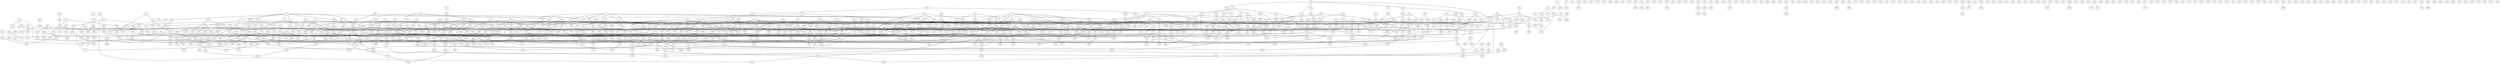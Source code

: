 graph {
    1;
    2;
    3;
    4;
    5;
    6;
    7;
    8;
    9;
    10;
    11;
    12;
    13;
    14;
    15;
    16;
    17;
    18;
    19;
    20;
    21;
    22;
    23;
    24;
    25;
    26;
    27;
    28;
    29;
    30;
    31;
    32;
    33;
    34;
    35;
    36;
    37;
    38;
    39;
    40;
    41;
    42;
    43;
    44;
    45;
    46;
    47;
    48;
    49;
    50;
    51;
    52;
    53;
    54;
    55;
    56;
    57;
    58;
    59;
    60;
    61;
    62;
    63;
    64;
    65;
    66;
    67;
    68;
    69;
    70;
    71;
    72;
    73;
    74;
    75;
    76;
    77;
    78;
    79;
    80;
    81;
    82;
    83;
    84;
    85;
    86;
    87;
    88;
    89;
    90;
    91;
    92;
    93;
    94;
    95;
    96;
    97;
    98;
    99;
    100;
    101;
    102;
    103;
    104;
    105;
    106;
    107;
    108;
    109;
    110;
    111;
    112;
    113;
    114;
    115;
    116;
    117;
    118;
    119;
    120;
    121;
    122;
    123;
    124;
    125;
    126;
    127;
    128;
    129;
    130;
    131;
    132;
    133;
    134;
    135;
    136;
    137;
    138;
    139;
    140;
    141;
    142;
    143;
    144;
    145;
    146;
    147;
    148;
    149;
    150;
    151;
    152;
    153;
    154;
    155;
    156;
    157;
    158;
    159;
    160;
    161;
    162;
    163;
    164;
    165;
    166;
    167;
    168;
    169;
    170;
    171;
    172;
    173;
    174;
    175;
    176;
    177;
    178;
    179;
    180;
    181;
    182;
    183;
    184;
    185;
    186;
    187;
    188;
    189;
    190;
    191;
    192;
    193;
    194;
    195;
    196;
    197;
    198;
    199;
    200;
    201;
    202;
    203;
    204;
    205;
    206;
    207;
    208;
    209;
    210;
    211;
    212;
    213;
    214;
    215;
    216;
    217;
    218;
    219;
    220;
    221;
    222;
    223;
    224;
    225;
    226;
    227;
    228;
    229;
    230;
    231;
    232;
    233;
    234;
    235;
    236;
    237;
    238;
    239;
    240;
    241;
    242;
    243;
    244;
    245;
    246;
    247;
    248;
    249;
    250;
    251;
    252;
    253;
    254;
    255;
    256;
    257;
    258;
    259;
    260;
    261;
    262;
    263;
    264;
    265;
    266;
    267;
    268;
    269;
    270;
    271;
    272;
    273;
    274;
    275;
    276;
    277;
    278;
    279;
    280;
    281;
    282;
    283;
    284;
    285;
    286;
    287;
    288;
    289;
    290;
    291;
    292;
    293;
    294;
    295;
    296;
    297;
    298;
    299;
    300;
    301;
    302;
    303;
    304;
    305;
    306;
    307;
    308;
    309;
    310;
    311;
    312;
    313;
    314;
    315;
    316;
    317;
    318;
    319;
    320;
    321;
    322;
    323;
    324;
    325;
    326;
    327;
    328;
    329;
    330;
    331;
    332;
    333;
    334;
    335;
    336;
    337;
    338;
    339;
    340;
    341;
    342;
    343;
    344;
    345;
    346;
    347;
    348;
    349;
    350;
    351;
    352;
    353;
    354;
    355;
    356;
    357;
    358;
    359;
    360;
    361;
    362;
    363;
    364;
    365;
    366;
    367;
    368;
    369;
    370;
    371;
    372;
    373;
    374;
    375;
    376;
    377;
    378;
    379;
    380;
    381;
    382;
    383;
    384;
    385;
    386;
    387;
    388;
    389;
    390;
    391;
    392;
    393;
    394;
    395;
    396;
    397;
    398;
    399;
    400;
    401;
    402;
    403;
    404;
    405;
    406;
    407;
    408;
    409;
    410;
    411;
    412;
    413;
    414;
    415;
    416;
    417;
    418;
    419;
    420;
    421;
    422;
    423;
    424;
    425;
    426;
    427;
    428;
    429;
    430;
    431;
    432;
    433;
    434;
    435;
    436;
    437;
    438;
    439;
    440;
    441;
    442;
    443;
    444;
    445;
    446;
    447;
    448;
    449;
    450;
    451;
    452;
    453;
    454;
    455;
    456;
    457;
    458;
    459;
    460;
    461;
    462;
    463;
    464;
    465;
    466;
    467;
    468;
    469;
    470;
    471;
    472;
    473;
    474;
    475;
    476;
    477;
    478;
    479;
    480;
    481;
    482;
    483;
    484;
    485;
    486;
    487;
    488;
    489;
    490;
    491;
    492;
    493;
    494;
    495;
    496;
    497;
    498;
    499;
    500;
    501;
    502;
    503;
    504;
    505;
    506;
    507;
    508;
    509;
    510;
    511;
    512;
    513;
    514;
    515;
    516;
    517;
    518;
    519;
    520;
    521;
    522;
    523;
    524;
    525;
    526;
    527;
    528;
    529;
    530;
    531;
    532;
    533;
    534;
    535;
    536;
    537;
    538;
    539;
    540;
    541;
    542;
    543;
    544;
    545;
    546;
    547;
    548;
    549;
    550;
    551;
    552;
    553;
    554;
    555;
    556;
    557;
    558;
    559;
    560;
    561;
    562;
    563;
    564;
    565;
    566;
    567;
    568;
    569;
    570;
    571;
    572;
    573;
    574;
    575;
    576;
    577;
    578;
    579;
    580;
    581;
    582;
    583;
    584;
    585;
    586;
    587;
    588;
    589;
    590;
    591;
    592;
    593;
    594;
    595;
    596;
    597;
    598;
    599;
    600;
    601;
    602;
    603;
    604;
    605;
    606;
    607;
    608;
    609;
    610;
    611;
    612;
    613;
    614;
    615;
    616;
    617;
    618;
    619;
    620;
    621;
    622;
    623;
    624;
    625;
    626;
    627;
    628;
    629;
    630;
    631;
    632;
    633;
    634;
    635;
    636;
    637;
    638;
    639;
    640;
    641;
    642;
    643;
    644;
    645;
    646;
    647;
    648;
    649;
    650;
    651;
    652;
    653;
    654;
    655;
    656;
    657;
    658;
    659;
    660;
    661;
    662;
    663;
    664;
    665;
    666;
    667;
    668;
    669;
    670;
    671;
    672;
    673;
    674;
    675;
    676;
    677;
    678;
    679;
    680;
    681;
    682;
    683;
    684;
    685;
    686;
    687;
    688;
    689;
    690;
    691;
    692;
    693;
    694;
    695;
    696;
    697;
    698;
    699;
    700;
    701;
    702;
    703;
    704;
    705;
    706;
    707;
    708;
    709;
    710;
    711;
    712;
    713;
    714;
    715;
    716;
    717;
    718;
    719;
    720;
    721;
    722;
    723;
    724;
    725;
    726;
    727;
    728;
    729;
    730;
    731;
    732;
    733;
    734;
    735;
    736;
    737;
    738;
    739;
    740;
    741;
    742;
    743;
    744;
    745;
    746;
    747;
    748;
    749;
    750;
    751;
    752;
    753;
    754;
    755;
    756;
    757;
    758;
    759;
    760;
    761;
    762;
    763;
    764;
    765;
    766;
    767;
    768;
    769;
    770;
    771;
    772;
    773;
    774;
    775;
    776;
    777;
    778;
    779;
    780;
    781;
    782;
    783;
    784;
    785;
    786;
    787;
    788;
    789;
    790;
    791;
    792;
    793;
    794;
    795;
    796;
    797;
    798;
    799;
    800;
    801;
    802;
    803;
    804;
    805;
    806;
    807;
    808;
    809;
    810;
    811;
    812;
    813;
    814;
    815;
    816;
    817;
    818;
    819;
    820;
    821;
    822;
    823;
    824;
    825;
    826;
    827;
    828;
    829;
    830;
    831;
    832;
    833;
    834;
    835;
    836;
    837;
    838;
    839;
    840;
    841;
    842;
    843;
    844;
    845;
    846;
    847;
    848;
    849;
    850;
    851;
    852;
    853;
    854;
    855;
    856;
    857;
    858;
    859;
    860;
    861;
    862;
    863;
    864;
    865;
    866;
    867;
    868;
    869;
    870;
    871;
    872;
    873;
    874;
    875;
    876;
    877;
    878;
    879;
    880;
    881;
    882;
    883;
    884;
    885;
    886;
    887;
    888;
    889;
    890;
    891;
    892;
    893;
    894;
    895;
    896;
    897;
    898;
    899;
    900;
    901;
    902;
    903;
    904;
    905;
    906;
    907;
    908;
    909;
    910;
    911;
    912;
    913;
    914;
    915;
    916;
    917;
    918;
    919;
    920;
    921;
    922;
    923;
    924;
    925;
    926;
    927;
    928;
    929;
    930;
    931;
    932;
    933;
    934;
    935;
    936;
    937;
    938;
    939;
    940;
    941;
    942;
    943;
    944;
    945;
    946;
    947;
    948;
    949;
    950;
    951;
    952;
    953;
    954;
    955;
    956;
    957;
    958;
    959;
    960;
    961;
    962;
    963;
    964;
    965;
    966;
    967;
    968;
    969;
    970;
    971;
    972;
    973;
    974;
    975;
    976;
    977;
    978;
    979;
    980;
    981;
    982;
    983;
    984;
    985;
    986;
    987;
    988;
    989;
    990;
    991;
    992;
    993;
    994;
    995;
    996;
    997;
    998;
    999;
    1000;
    372 -- 391;
    406 -- 818;
    8 -- 9;
    190 -- 619;
    101 -- 692;
    661 -- 928;
    934 -- 965;
    423 -- 924;
    147 -- 737;
    318 -- 915;
    225 -- 581;
    430 -- 447;
    239 -- 685;
    70 -- 801;
    339 -- 862;
    236 -- 738;
    227 -- 328;
    535 -- 978;
    535 -- 837;
    145 -- 381;
    203 -- 275;
    27 -- 146;
    213 -- 546;
    554 -- 679;
    371 -- 525;
    44 -- 137;
    120 -- 598;
    172 -- 376;
    26 -- 100;
    148 -- 895;
    299 -- 346;
    224 -- 774;
    112 -- 841;
    143 -- 320;
    55 -- 155;
    181 -- 461;
    104 -- 216;
    730 -- 981;
    283 -- 386;
    43 -- 122;
    106 -- 790;
    24 -- 109;
    128 -- 518;
    379 -- 637;
    12 -- 795;
    305 -- 339;
    159 -- 288;
    593 -- 964;
    649 -- 883;
    100 -- 530;
    182 -- 301;
    537 -- 864;
    75 -- 880;
    69 -- 325;
    648 -- 930;
    650 -- 863;
    200 -- 641;
    276 -- 408;
    578 -- 687;
    162 -- 563;
    87 -- 614;
    299 -- 398;
    377 -- 645;
    369 -- 844;
    24 -- 582;
    30 -- 34;
    148 -- 260;
    586 -- 757;
    537 -- 777;
    38 -- 482;
    325 -- 899;
    88 -- 98;
    74 -- 385;
    580 -- 988;
    248 -- 309;
    197 -- 403;
    21 -- 376;
    256 -- 628;
    197 -- 662;
    315 -- 709;
    123 -- 567;
    71 -- 636;
    121 -- 696;
    128 -- 186;
    89 -- 422;
    328 -- 589;
    72 -- 335;
    92 -- 751;
    231 -- 381;
    122 -- 127;
    422 -- 839;
    57 -- 118;
    7 -- 272;
    120 -- 801;
    51 -- 356;
    627 -- 630;
    38 -- 424;
    33 -- 36;
    182 -- 358;
    37 -- 571;
    156 -- 176;
    305 -- 318;
    119 -- 255;
    124 -- 931;
    725 -- 756;
    147 -- 348;
    855 -- 988;
    10 -- 435;
    58 -- 483;
    140 -- 758;
    404 -- 884;
    161 -- 691;
    452 -- 621;
    346 -- 709;
    735 -- 995;
    21 -- 814;
    103 -- 272;
    153 -- 641;
    369 -- 641;
    815 -- 827;
    746 -- 971;
    369 -- 607;
    1 -- 234;
    34 -- 432;
    191 -- 859;
    103 -- 924;
    287 -- 334;
    432 -- 922;
    463 -- 905;
    886 -- 897;
    511 -- 950;
    656 -- 962;
    788 -- 800;
    667 -- 829;
    495 -- 647;
    25 -- 382;
    108 -- 961;
    731 -- 912;
    286 -- 993;
    422 -- 625;
    53 -- 414;
    200 -- 208;
    159 -- 349;
    187 -- 218;
    19 -- 299;
    18 -- 176;
    98 -- 369;
    73 -- 567;
    142 -- 563;
    289 -- 771;
    224 -- 683;
    480 -- 547;
    892 -- 992;
    133 -- 536;
    125 -- 291;
    166 -- 575;
    225 -- 341;
    157 -- 638;
    468 -- 601;
    118 -- 136;
    54 -- 565;
    876 -- 891;
    714 -- 757;
    595 -- 923;
    139 -- 359;
    570 -- 623;
    63 -- 819;
    68 -- 254;
    625 -- 793;
    240 -- 318;
    6 -- 14;
    357 -- 667;
    176 -- 582;
    3 -- 57;
    212 -- 896;
    462 -- 478;
    132 -- 319;
    346 -- 641;
    1 -- 587;
    12 -- 746;
    243 -- 899;
    450 -- 889;
    569 -- 983;
    969 -- 995;
    313 -- 416;
    388 -- 914;
    68 -- 816;
    7 -- 19;
    173 -- 406;
    444 -- 810;
    87 -- 557;
    289 -- 619;
    466 -- 524;
    896 -- 903;
    195 -- 587;
    290 -- 805;
    158 -- 221;
    555 -- 954;
    274 -- 415;
    313 -- 686;
    271 -- 502;
    318 -- 711;
    14 -- 390;
    334 -- 412;
    755 -- 849;
    464 -- 832;
    451 -- 986;
    15 -- 769;
    263 -- 880;
    215 -- 267;
    428 -- 590;
    428 -- 515;
    667 -- 881;
    573 -- 672;
    369 -- 673;
    410 -- 438;
    17 -- 76;
    534 -- 996;
    467 -- 875;
    121 -- 498;
    39 -- 145;
    80 -- 578;
    492 -- 497;
    584 -- 715;
    439 -- 970;
    262 -- 788;
    343 -- 718;
    426 -- 835;
    287 -- 605;
    647 -- 675;
    51 -- 496;
    3 -- 6;
    7 -- 172;
    24 -- 25;
    327 -- 476;
    212 -- 740;
    474 -- 674;
    62 -- 856;
    2 -- 31;
    285 -- 321;
    600 -- 960;
    112 -- 454;
    344 -- 671;
    832 -- 833;
    97 -- 265;
    221 -- 941;
    336 -- 661;
    25 -- 47;
    117 -- 537;
    386 -- 846;
    201 -- 205;
    464 -- 854;
    454 -- 759;
    204 -- 809;
    409 -- 825;
    127 -- 246;
    674 -- 837;
    682 -- 917;
    158 -- 287;
    164 -- 284;
    523 -- 589;
    342 -- 402;
    79 -- 622;
    50 -- 170;
    118 -- 150;
    641 -- 751;
    49 -- 79;
    138 -- 466;
    145 -- 861;
    103 -- 450;
    1 -- 629;
    219 -- 498;
    379 -- 869;
    431 -- 460;
    160 -- 238;
    213 -- 595;
    328 -- 539;
    138 -- 955;
    131 -- 432;
    164 -- 656;
    520 -- 725;
    671 -- 686;
    429 -- 934;
    187 -- 431;
    186 -- 380;
    386 -- 463;
    284 -- 441;
    25 -- 847;
    22 -- 128;
    47 -- 161;
    219 -- 517;
    107 -- 513;
    222 -- 499;
    364 -- 479;
    650 -- 999;
    180 -- 222;
    4 -- 643;
    50 -- 142;
    168 -- 419;
    28 -- 169;
    214 -- 218;
    616 -- 685;
    712 -- 767;
    86 -- 718;
    194 -- 342;
    66 -- 202;
    634 -- 754;
    65 -- 211;
    275 -- 365;
    302 -- 437;
    134 -- 338;
    693 -- 813;
    23 -- 77;
    345 -- 670;
    277 -- 917;
    1 -- 70;
    543 -- 751;
    412 -- 825;
    14 -- 366;
    97 -- 654;
    31 -- 766;
    480 -- 556;
    409 -- 433;
    332 -- 721;
    311 -- 492;
    183 -- 617;
    37 -- 494;
    270 -- 884;
    27 -- 147;
    176 -- 954;
    39 -- 590;
    442 -- 606;
    838 -- 989;
    61 -- 112;
    15 -- 807;
    287 -- 941;
    310 -- 659;
    356 -- 703;
    791 -- 975;
    60 -- 214;
    63 -- 357;
    679 -- 693;
    231 -- 660;
    15 -- 63;
    3 -- 13;
    373 -- 457;
    343 -- 816;
    4 -- 521;
    501 -- 735;
    449 -- 596;
    140 -- 286;
    173 -- 662;
    503 -- 837;
    128 -- 516;
    299 -- 890;
    370 -- 902;
    567 -- 908;
    447 -- 886;
    124 -- 570;
    15 -- 68;
    10 -- 364;
    124 -- 196;
    495 -- 775;
    138 -- 725;
    297 -- 423;
    142 -- 827;
    5 -- 97;
    107 -- 991;
    285 -- 922;
    56 -- 117;
    849 -- 855;
    220 -- 929;
    224 -- 690;
    16 -- 396;
    321 -- 952;
    217 -- 861;
    358 -- 846;
    69 -- 256;
    590 -- 872;
    41 -- 67;
    119 -- 423;
    820 -- 894;
    307 -- 653;
    226 -- 293;
    50 -- 728;
    129 -- 213;
    5 -- 54;
    231 -- 719;
    2 -- 242;
    58 -- 795;
    411 -- 904;
    202 -- 642;
    94 -- 560;
    184 -- 208;
    174 -- 650;
    651 -- 708;
    146 -- 450;
    149 -- 197;
    717 -- 944;
    26 -- 201;
    419 -- 663;
    20 -- 149;
    248 -- 467;
    77 -- 599;
    414 -- 613;
    196 -- 236;
    333 -- 375;
    450 -- 640;
    716 -- 794;
    735 -- 974;
    142 -- 935;
    588 -- 896;
    286 -- 327;
    190 -- 220;
    592 -- 805;
    37 -- 103;
    245 -- 299;
    410 -- 691;
    502 -- 537;
    575 -- 804;
    456 -- 568;
    293 -- 825;
    26 -- 760;
    46 -- 58;
    928 -- 948;
    24 -- 245;
    179 -- 452;
    212 -- 261;
    164 -- 486;
    440 -- 548;
    215 -- 523;
    141 -- 681;
    5 -- 17;
    345 -- 928;
    882 -- 917;
    50 -- 248;
    88 -- 991;
    621 -- 856;
    228 -- 326;
    709 -- 744;
    510 -- 835;
    360 -- 445;
    13 -- 620;
    437 -- 467;
    9 -- 20;
    6 -- 192;
    5 -- 116;
    403 -- 852;
    117 -- 234;
    682 -- 958;
    1 -- 2;
    647 -- 902;
    90 -- 167;
    34 -- 680;
    541 -- 608;
    1 -- 367;
    34 -- 40;
    531 -- 665;
    933 -- 972;
    523 -- 778;
    653 -- 966;
    292 -- 988;
    391 -- 519;
    42 -- 179;
    515 -- 947;
    354 -- 538;
    212 -- 284;
    790 -- 884;
    40 -- 486;
    6 -- 718;
    396 -- 414;
    104 -- 752;
    758 -- 781;
    62 -- 173;
    3 -- 409;
    37 -- 244;
    252 -- 329;
    100 -- 102;
    262 -- 572;
    114 -- 294;
    196 -- 640;
    835 -- 864;
    50 -- 78;
    115 -- 599;
    228 -- 835;
    348 -- 802;
    583 -- 925;
    39 -- 529;
    94 -- 131;
    289 -- 344;
    373 -- 574;
    708 -- 890;
    27 -- 913;
    96 -- 116;
    294 -- 971;
    124 -- 833;
    3 -- 115;
    571 -- 820;
    205 -- 692;
    191 -- 682;
    17 -- 41;
    58 -- 497;
    225 -- 258;
    497 -- 571;
    104 -- 878;
    39 -- 533;
    366 -- 614;
    164 -- 331;
    456 -- 597;
    84 -- 788;
    567 -- 817;
    203 -- 364;
    445 -- 746;
    44 -- 617;
    232 -- 701;
    144 -- 852;
    365 -- 804;
    90 -- 907;
    429 -- 496;
    645 -- 899;
    9 -- 239;
    293 -- 394;
    565 -- 985;
    737 -- 990;
    250 -- 822;
    308 -- 657;
    163 -- 462;
    25 -- 263;
    373 -- 419;
    76 -- 891;
    293 -- 713;
    509 -- 920;
    695 -- 934;
    209 -- 489;
    491 -- 623;
    659 -- 841;
    28 -- 207;
    540 -- 665;
    219 -- 932;
    581 -- 693;
    157 -- 159;
    206 -- 233;
    119 -- 157;
    410 -- 980;
    91 -- 773;
    279 -- 780;
    316 -- 388;
    445 -- 950;
    453 -- 578;
    88 -- 886;
    211 -- 409;
    101 -- 113;
    119 -- 458;
    765 -- 984;
    65 -- 92;
    84 -- 525;
    492 -- 749;
    245 -- 506;
    126 -- 189;
    250 -- 644;
    412 -- 616;
    631 -- 932;
    92 -- 440;
    142 -- 744;
    266 -- 952;
    38 -- 396;
    95 -- 125;
    427 -- 953;
    74 -- 171;
    38 -- 585;
    66 -- 873;
    64 -- 402;
    575 -- 785;
    556 -- 614;
    79 -- 382;
    134 -- 200;
    183 -- 228;
    215 -- 361;
    555 -- 578;
    346 -- 971;
    85 -- 165;
    41 -- 977;
    161 -- 703;
    533 -- 811;
    220 -- 779;
    3 -- 399;
    436 -- 839;
    572 -- 587;
    220 -- 862;
    172 -- 815;
    591 -- 888;
    67 -- 791;
    758 -- 982;
    3 -- 230;
    102 -- 158;
    601 -- 727;
    576 -- 602;
    486 -- 666;
    51 -- 248;
    322 -- 688;
    468 -- 522;
    144 -- 773;
    158 -- 261;
    45 -- 939;
    491 -- 939;
    5 -- 29;
    113 -- 413;
    38 -- 70;
    235 -- 770;
    575 -- 628;
    37 -- 104;
    727 -- 993;
    379 -- 414;
    200 -- 323;
    96 -- 795;
    176 -- 799;
    43 -- 289;
    469 -- 571;
    447 -- 696;
    184 -- 716;
    56 -- 180;
    188 -- 648;
    46 -- 669;
    802 -- 878;
    17 -- 111;
    21 -- 42;
    322 -- 672;
    167 -- 231;
    121 -- 308;
    213 -- 952;
    722 -- 863;
    476 -- 775;
    146 -- 617;
    297 -- 925;
    246 -- 610;
    688 -- 790;
    89 -- 707;
    64 -- 479;
    237 -- 697;
    826 -- 866;
    50 -- 719;
    399 -- 765;
    27 -- 232;
    9 -- 53;
    481 -- 948;
    67 -- 199;
    945 -- 984;
    247 -- 946;
    1 -- 18;
    181 -- 566;
    684 -- 937;
    7 -- 552;
    203 -- 739;
    498 -- 983;
    119 -- 472;
    457 -- 947;
    252 -- 843;
    673 -- 788;
    160 -- 505;
    20 -- 499;
    249 -- 970;
    161 -- 477;
    157 -- 607;
    290 -- 506;
    101 -- 701;
    530 -- 996;
    137 -- 581;
    711 -- 847;
    134 -- 421;
    240 -- 328;
    519 -- 538;
    61 -- 637;
    69 -- 162;
    517 -- 861;
    42 -- 78;
    395 -- 733;
    1 -- 597;
    113 -- 958;
    306 -- 378;
    444 -- 600;
    168 -- 174;
    30 -- 193;
    550 -- 572;
    69 -- 991;
    675 -- 896;
    7 -- 356;
    168 -- 459;
    71 -- 496;
    687 -- 761;
    10 -- 1000;
    298 -- 545;
    338 -- 803;
    319 -- 485;
    465 -- 607;
    306 -- 874;
    7 -- 551;
    656 -- 924;
    288 -- 536;
    86 -- 620;
    715 -- 743;
    243 -- 859;
    27 -- 35;
    171 -- 449;
    12 -- 475;
    48 -- 755;
    27 -- 907;
    219 -- 749;
    581 -- 644;
    341 -- 824;
    403 -- 903;
    23 -- 535;
    293 -- 998;
    39 -- 511;
    107 -- 175;
    22 -- 885;
    375 -- 867;
    123 -- 253;
    337 -- 784;
    246 -- 766;
    459 -- 683;
    13 -- 61;
    265 -- 324;
    226 -- 761;
    524 -- 904;
    238 -- 806;
    297 -- 302;
    76 -- 290;
    79 -- 183;
    77 -- 532;
    140 -- 250;
    891 -- 935;
    848 -- 905;
    588 -- 646;
    7 -- 209;
    574 -- 835;
    96 -- 439;
    173 -- 908;
    144 -- 273;
    182 -- 206;
    1 -- 38;
    390 -- 765;
    142 -- 315;
    71 -- 251;
    230 -- 246;
    297 -- 565;
    348 -- 695;
    204 -- 292;
    56 -- 873;
    145 -- 268;
    273 -- 511;
    36 -- 200;
    97 -- 984;
    684 -- 787;
    115 -- 380;
    463 -- 987;
    467 -- 553;
    170 -- 237;
    553 -- 580;
    277 -- 910;
    750 -- 761;
    402 -- 967;
    686 -- 742;
    168 -- 968;
    81 -- 688;
    645 -- 808;
    363 -- 443;
    26 -- 28;
    22 -- 342;
    359 -- 543;
    481 -- 874;
    296 -- 970;
    387 -- 402;
    912 -- 928;
    532 -- 648;
    641 -- 931;
    170 -- 367;
    92 -- 151;
    166 -- 848;
    154 -- 446;
    593 -- 794;
    89 -- 691;
    29 -- 838;
    88 -- 260;
    801 -- 847;
    205 -- 874;
    113 -- 529;
    354 -- 551;
    59 -- 322;
    555 -- 576;
    538 -- 795;
    11 -- 830;
    701 -- 755;
    391 -- 627;
    110 -- 121;
    132 -- 320;
    572 -- 811;
    111 -- 152;
    60 -- 64;
    653 -- 822;
    149 -- 400;
    522 -- 900;
    664 -- 992;
    680 -- 745;
    840 -- 876;
    18 -- 491;
    310 -- 315;
    231 -- 585;
    210 -- 480;
    585 -- 615;
    641 -- 944;
    508 -- 655;
    119 -- 436;
    29 -- 527;
    156 -- 354;
    309 -- 417;
    5 -- 545;
    207 -- 324;
    73 -- 945;
    17 -- 828;
    597 -- 941;
    299 -- 519;
    266 -- 707;
    131 -- 291;
    505 -- 541;
    3 -- 243;
    117 -- 513;
    373 -- 830;
    191 -- 483;
    350 -- 422;
    82 -- 433;
    730 -- 766;
    73 -- 166;
    36 -- 879;
    449 -- 542;
    8 -- 154;
    98 -- 105;
    718 -- 936;
    71 -- 330;
    14 -- 652;
    470 -- 599;
    365 -- 604;
    141 -- 599;
    275 -- 540;
    394 -- 421;
    145 -- 389;
    734 -- 754;
    69 -- 163;
    509 -- 759;
    677 -- 847;
    96 -- 850;
    12 -- 22;
    273 -- 283;
    182 -- 238;
    549 -- 793;
    361 -- 557;
    172 -- 526;
    466 -- 611;
    60 -- 317;
    105 -- 615;
    675 -- 717;
    449 -- 450;
    611 -- 647;
    79 -- 106;
    117 -- 133;
    303 -- 350;
    610 -- 841;
    358 -- 951;
    555 -- 967;
    151 -- 190;
    631 -- 962;
    363 -- 588;
    2 -- 8;
    261 -- 357;
    468 -- 702;
    27 -- 274;
    71 -- 621;
    827 -- 842;
    321 -- 551;
    543 -- 854;
    117 -- 151;
    29 -- 73;
    227 -- 301;
    342 -- 501;
    332 -- 588;
    58 -- 529;
    327 -- 706;
    304 -- 555;
    69 -- 823;
    26 -- 212;
    839 -- 851;
    733 -- 909;
    191 -- 560;
    58 -- 531;
    39 -- 210;
    29 -- 93;
    42 -- 476;
    433 -- 501;
    461 -- 617;
    399 -- 898;
    178 -- 341;
    112 -- 188;
    16 -- 52;
    61 -- 89;
    604 -- 702;
    165 -- 920;
    707 -- 747;
    529 -- 777;
    318 -- 587;
    148 -- 499;
    300 -- 936;
    164 -- 313;
    15 -- 802;
    51 -- 526;
    232 -- 264;
    422 -- 493;
    565 -- 749;
    34 -- 490;
    18 -- 645;
    455 -- 456;
    453 -- 675;
    213 -- 320;
    131 -- 900;
    9 -- 124;
    32 -- 46;
    415 -- 583;
    17 -- 190;
    655 -- 974;
    126 -- 965;
    351 -- 764;
    377 -- 995;
    523 -- 562;
    312 -- 601;
    99 -- 420;
    218 -- 701;
    117 -- 994;
    42 -- 62;
    274 -- 947;
    14 -- 276;
    328 -- 447;
    462 -- 580;
    95 -- 178;
    266 -- 410;
    59 -- 404;
    124 -- 416;
    122 -- 427;
    118 -- 225;
    127 -- 132;
    301 -- 345;
    9 -- 235;
    498 -- 926;
    346 -- 403;
    309 -- 505;
    481 -- 650;
    420 -- 523;
    155 -- 550;
    308 -- 772;
    30 -- 572;
    134 -- 600;
    226 -- 313;
    71 -- 138;
    462 -- 947;
    706 -- 726;
    71 -- 498;
    31 -- 611;
    139 -- 872;
    580 -- 919;
    33 -- 720;
    50 -- 300;
    208 -- 820;
    194 -- 908;
    371 -- 437;
    121 -- 269;
    602 -- 676;
    38 -- 140;
    389 -- 396;
    87 -- 368;
    365 -- 590;
    217 -- 708;
    656 -- 830;
    456 -- 874;
    413 -- 837;
    636 -- 690;
    143 -- 662;
    169 -- 440;
    562 -- 927;
    267 -- 748;
    938 -- 949;
    314 -- 650;
    243 -- 790;
    462 -- 805;
    549 -- 813;
    16 -- 848;
    530 -- 855;
    532 -- 701;
    299 -- 999;
    17 -- 517;
    689 -- 1000;
    181 -- 317;
    93 -- 301;
    610 -- 675;
    670 -- 892;
    71 -- 656;
    355 -- 426;
    488 -- 663;
    126 -- 129;
}